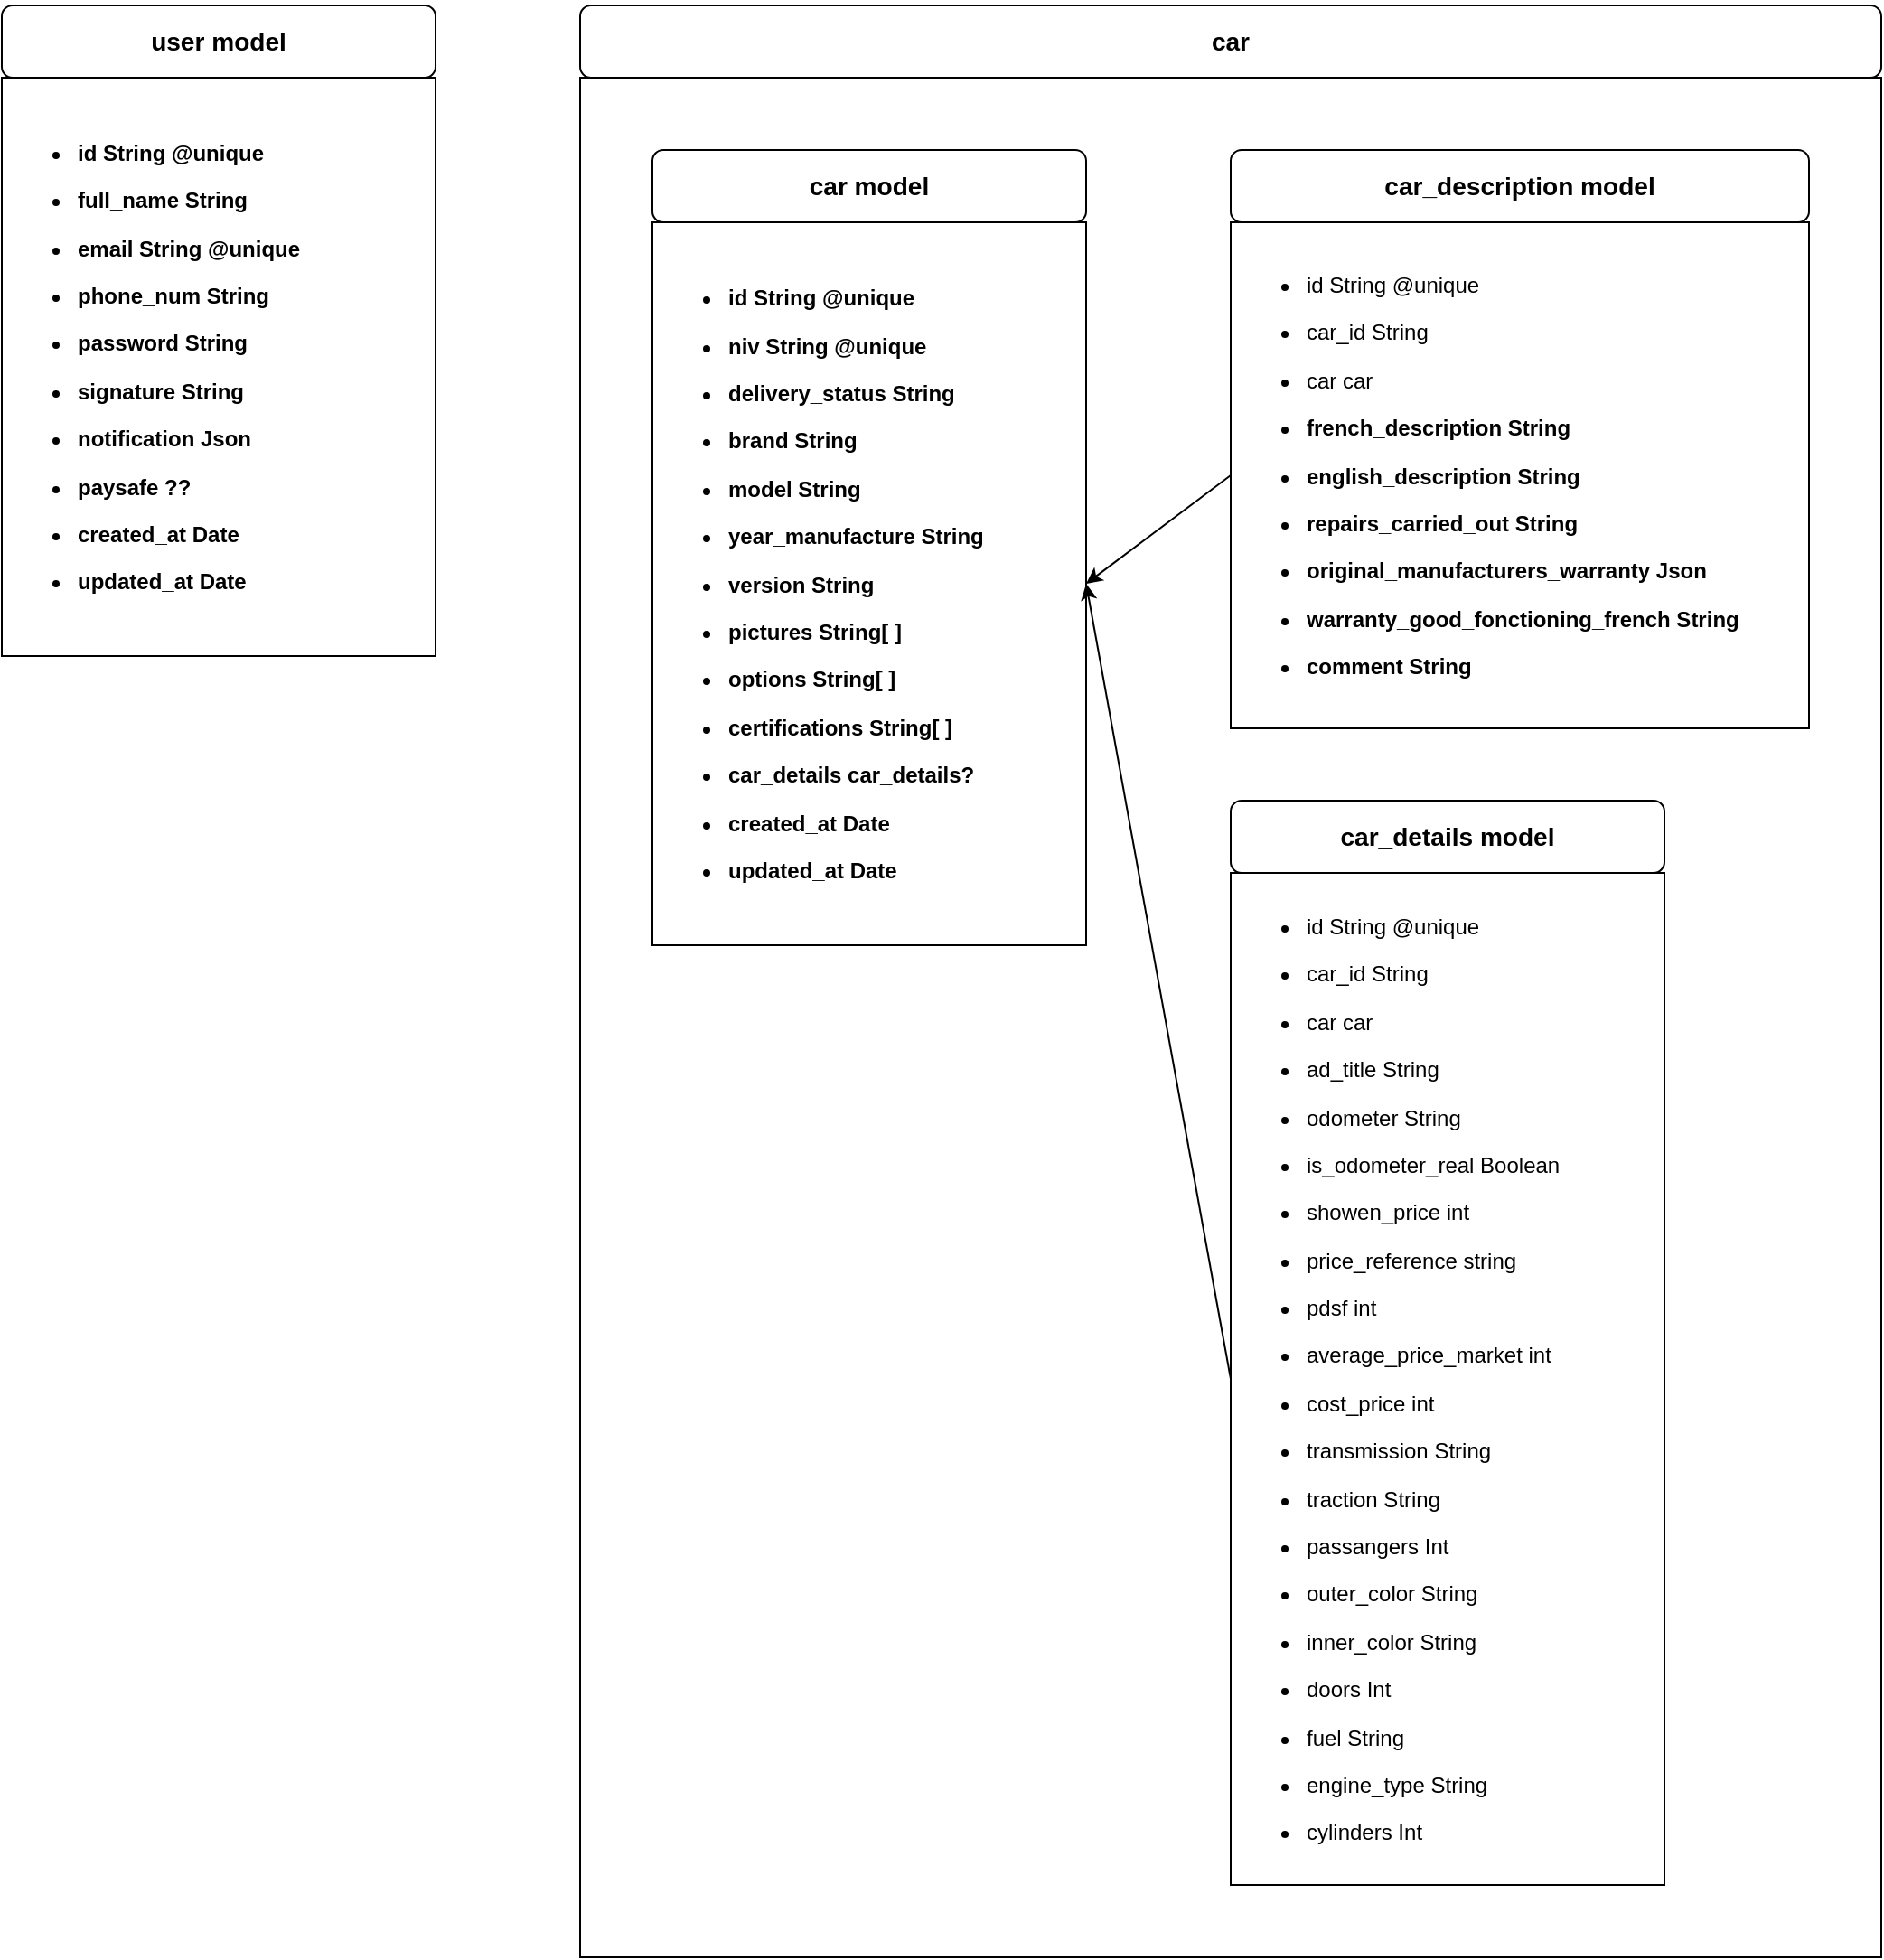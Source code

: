 <mxfile version="24.8.4">
  <diagram name="garantie WIM" id="I1-BKpGgBZhrRX93OD_R">
    <mxGraphModel dx="2880" dy="2286" grid="1" gridSize="10" guides="1" tooltips="1" connect="1" arrows="1" fold="1" page="1" pageScale="1" pageWidth="850" pageHeight="1100" math="0" shadow="0">
      <root>
        <mxCell id="0" />
        <mxCell id="1" parent="0" />
        <mxCell id="3KdDPt9_6udBDojBiGqd-26" value="" style="rounded=0;whiteSpace=wrap;html=1;" vertex="1" parent="1">
          <mxGeometry x="760" y="40" width="720" height="1040" as="geometry" />
        </mxCell>
        <mxCell id="3KdDPt9_6udBDojBiGqd-4" value="&lt;h4&gt;&lt;/h4&gt;&lt;h2&gt;&lt;/h2&gt;&lt;h4&gt;&lt;/h4&gt;&lt;h4&gt;&lt;/h4&gt;&lt;h5&gt;&lt;/h5&gt;&lt;h3&gt;&lt;/h3&gt;&lt;h4&gt;&lt;ul&gt;&lt;li&gt;id String @unique&lt;/li&gt;&lt;/ul&gt;&lt;ul&gt;&lt;li&gt;full_name String&lt;/li&gt;&lt;/ul&gt;&lt;ul&gt;&lt;li&gt;email String @unique&lt;/li&gt;&lt;/ul&gt;&lt;ul&gt;&lt;li&gt;phone_num String&lt;/li&gt;&lt;/ul&gt;&lt;ul&gt;&lt;li&gt;password String&lt;/li&gt;&lt;/ul&gt;&lt;ul&gt;&lt;li&gt;signature String&lt;/li&gt;&lt;/ul&gt;&lt;ul&gt;&lt;li&gt;notification Json&lt;/li&gt;&lt;/ul&gt;&lt;ul&gt;&lt;li&gt;paysafe ??&lt;/li&gt;&lt;/ul&gt;&lt;ul&gt;&lt;li&gt;created_at Date&lt;/li&gt;&lt;/ul&gt;&lt;ul&gt;&lt;li&gt;updated_at Date&lt;/li&gt;&lt;/ul&gt;&lt;/h4&gt;" style="rounded=0;whiteSpace=wrap;html=1;align=left;" vertex="1" parent="1">
          <mxGeometry x="440" y="40" width="240" height="320" as="geometry" />
        </mxCell>
        <mxCell id="3KdDPt9_6udBDojBiGqd-5" value="&lt;h3&gt;user model&lt;/h3&gt;" style="rounded=1;whiteSpace=wrap;html=1;" vertex="1" parent="1">
          <mxGeometry x="440" width="240" height="40" as="geometry" />
        </mxCell>
        <mxCell id="3KdDPt9_6udBDojBiGqd-18" value="&lt;h4&gt;&lt;/h4&gt;&lt;h2&gt;&lt;/h2&gt;&lt;h4&gt;&lt;/h4&gt;&lt;h4&gt;&lt;/h4&gt;&lt;h5&gt;&lt;/h5&gt;&lt;h3&gt;&lt;/h3&gt;&lt;h4&gt;&lt;/h4&gt;&lt;h4&gt;&lt;/h4&gt;&lt;h4&gt;&lt;/h4&gt;&lt;h4&gt;&lt;ul&gt;&lt;li&gt;id String @unique&lt;/li&gt;&lt;/ul&gt;&lt;ul&gt;&lt;li&gt;niv String @unique&lt;/li&gt;&lt;/ul&gt;&lt;ul&gt;&lt;li&gt;delivery_status String&lt;/li&gt;&lt;/ul&gt;&lt;ul&gt;&lt;li&gt;brand String&lt;/li&gt;&lt;/ul&gt;&lt;ul&gt;&lt;li&gt;model String&lt;/li&gt;&lt;/ul&gt;&lt;ul&gt;&lt;li&gt;year_manufacture String&lt;/li&gt;&lt;/ul&gt;&lt;ul&gt;&lt;li&gt;version String&lt;/li&gt;&lt;/ul&gt;&lt;ul&gt;&lt;li&gt;pictures String[ ]&lt;/li&gt;&lt;/ul&gt;&lt;ul&gt;&lt;li&gt;options String[ ]&lt;/li&gt;&lt;/ul&gt;&lt;ul&gt;&lt;li&gt;certifications String[ ]&lt;/li&gt;&lt;/ul&gt;&lt;ul&gt;&lt;li&gt;car_details car_details?&lt;/li&gt;&lt;/ul&gt;&lt;ul&gt;&lt;li&gt;created_at Date&lt;/li&gt;&lt;/ul&gt;&lt;ul&gt;&lt;li&gt;updated_at Date&lt;/li&gt;&lt;/ul&gt;&lt;/h4&gt;" style="rounded=0;whiteSpace=wrap;html=1;align=left;" vertex="1" parent="1">
          <mxGeometry x="800" y="120" width="240" height="400" as="geometry" />
        </mxCell>
        <mxCell id="3KdDPt9_6udBDojBiGqd-19" value="&lt;h3&gt;car model&lt;/h3&gt;" style="rounded=1;whiteSpace=wrap;html=1;" vertex="1" parent="1">
          <mxGeometry x="800" y="80" width="240" height="40" as="geometry" />
        </mxCell>
        <mxCell id="3KdDPt9_6udBDojBiGqd-20" value="&lt;h4&gt;&lt;/h4&gt;&lt;h2&gt;&lt;/h2&gt;&lt;h4&gt;&lt;/h4&gt;&lt;h4&gt;&lt;/h4&gt;&lt;h5&gt;&lt;/h5&gt;&lt;h3&gt;&lt;/h3&gt;&lt;h4&gt;&lt;/h4&gt;&lt;h4&gt;&lt;/h4&gt;&lt;h4&gt;&lt;ul&gt;&lt;li&gt;&lt;span style=&quot;background-color: initial; font-weight: normal;&quot;&gt;id String @unique&lt;/span&gt;&lt;/li&gt;&lt;/ul&gt;&lt;ul&gt;&lt;li&gt;&lt;span style=&quot;background-color: initial; font-weight: normal;&quot;&gt;car_id String&lt;/span&gt;&lt;/li&gt;&lt;/ul&gt;&lt;ul&gt;&lt;li&gt;&lt;span style=&quot;background-color: initial; font-weight: normal;&quot;&gt;car car&lt;/span&gt;&lt;/li&gt;&lt;/ul&gt;&lt;ul&gt;&lt;li&gt;&lt;span style=&quot;background-color: initial; font-weight: normal;&quot;&gt;ad_title String&lt;/span&gt;&lt;/li&gt;&lt;/ul&gt;&lt;ul&gt;&lt;li&gt;&lt;span style=&quot;background-color: initial; font-weight: normal;&quot;&gt;odometer String&lt;/span&gt;&lt;/li&gt;&lt;/ul&gt;&lt;ul&gt;&lt;li&gt;&lt;span style=&quot;background-color: initial; font-weight: normal;&quot;&gt;is_odometer_real Boolean&lt;/span&gt;&lt;/li&gt;&lt;/ul&gt;&lt;ul&gt;&lt;li&gt;&lt;span style=&quot;background-color: initial; font-weight: normal;&quot;&gt;showen_price int&lt;/span&gt;&lt;/li&gt;&lt;/ul&gt;&lt;ul&gt;&lt;li&gt;&lt;span style=&quot;background-color: initial; font-weight: normal;&quot;&gt;price_reference string&lt;/span&gt;&lt;/li&gt;&lt;/ul&gt;&lt;ul&gt;&lt;li&gt;&lt;span style=&quot;background-color: initial; font-weight: normal;&quot;&gt;pdsf int&lt;/span&gt;&lt;/li&gt;&lt;/ul&gt;&lt;ul&gt;&lt;li&gt;&lt;span style=&quot;background-color: initial; font-weight: normal;&quot;&gt;average_price_market int&lt;/span&gt;&lt;/li&gt;&lt;/ul&gt;&lt;ul&gt;&lt;li&gt;&lt;span style=&quot;background-color: initial; font-weight: normal;&quot;&gt;cost_price int&lt;/span&gt;&lt;/li&gt;&lt;/ul&gt;&lt;ul&gt;&lt;li&gt;&lt;span style=&quot;background-color: initial; font-weight: normal;&quot;&gt;transmission String&lt;/span&gt;&lt;/li&gt;&lt;/ul&gt;&lt;ul&gt;&lt;li&gt;&lt;span style=&quot;background-color: initial; font-weight: normal;&quot;&gt;traction String&lt;/span&gt;&lt;/li&gt;&lt;/ul&gt;&lt;ul&gt;&lt;li&gt;&lt;span style=&quot;background-color: initial; font-weight: normal;&quot;&gt;passangers Int&lt;/span&gt;&lt;/li&gt;&lt;/ul&gt;&lt;ul&gt;&lt;li&gt;&lt;span style=&quot;background-color: initial; font-weight: normal;&quot;&gt;outer_color String&lt;/span&gt;&lt;/li&gt;&lt;/ul&gt;&lt;ul&gt;&lt;li&gt;&lt;span style=&quot;background-color: initial; font-weight: normal;&quot;&gt;inner_color String&lt;/span&gt;&lt;/li&gt;&lt;/ul&gt;&lt;ul&gt;&lt;li&gt;&lt;span style=&quot;background-color: initial; font-weight: normal;&quot;&gt;doors Int&lt;/span&gt;&lt;/li&gt;&lt;/ul&gt;&lt;ul&gt;&lt;li&gt;&lt;span style=&quot;background-color: initial; font-weight: normal;&quot;&gt;fuel String&lt;/span&gt;&lt;/li&gt;&lt;/ul&gt;&lt;ul&gt;&lt;li&gt;&lt;span style=&quot;background-color: initial; font-weight: normal;&quot;&gt;engine_type String&lt;/span&gt;&lt;/li&gt;&lt;/ul&gt;&lt;ul&gt;&lt;li&gt;&lt;span style=&quot;background-color: initial; font-weight: normal;&quot;&gt;cylinders Int&lt;/span&gt;&lt;/li&gt;&lt;/ul&gt;&lt;/h4&gt;" style="rounded=0;whiteSpace=wrap;html=1;align=left;" vertex="1" parent="1">
          <mxGeometry x="1120" y="480" width="240" height="560" as="geometry" />
        </mxCell>
        <mxCell id="3KdDPt9_6udBDojBiGqd-21" value="&lt;h3&gt;car_details model&lt;/h3&gt;" style="rounded=1;whiteSpace=wrap;html=1;" vertex="1" parent="1">
          <mxGeometry x="1120" y="440" width="240" height="40" as="geometry" />
        </mxCell>
        <mxCell id="3KdDPt9_6udBDojBiGqd-22" value="&lt;h4&gt;&lt;/h4&gt;&lt;h2&gt;&lt;/h2&gt;&lt;h4&gt;&lt;/h4&gt;&lt;h4&gt;&lt;/h4&gt;&lt;h5&gt;&lt;/h5&gt;&lt;h3&gt;&lt;/h3&gt;&lt;h4&gt;&lt;/h4&gt;&lt;h4&gt;&lt;/h4&gt;&lt;h4&gt;&lt;/h4&gt;&lt;h4&gt;&lt;/h4&gt;&lt;h4&gt;&lt;ul&gt;&lt;li&gt;&lt;span style=&quot;background-color: initial; font-weight: normal;&quot;&gt;id String @unique&lt;/span&gt;&lt;/li&gt;&lt;/ul&gt;&lt;ul&gt;&lt;li&gt;&lt;span style=&quot;background-color: initial; font-weight: normal;&quot;&gt;car_id String&lt;/span&gt;&lt;/li&gt;&lt;/ul&gt;&lt;ul&gt;&lt;li&gt;&lt;span style=&quot;background-color: initial; font-weight: normal;&quot;&gt;car car&lt;/span&gt;&lt;/li&gt;&lt;/ul&gt;&lt;ul&gt;&lt;li&gt;french_description String&lt;/li&gt;&lt;/ul&gt;&lt;ul&gt;&lt;li&gt;english_description String&lt;/li&gt;&lt;/ul&gt;&lt;ul&gt;&lt;li&gt;repairs_carried_out String&lt;/li&gt;&lt;/ul&gt;&lt;ul&gt;&lt;li&gt;original_manufacturers_warranty Json&lt;/li&gt;&lt;/ul&gt;&lt;ul&gt;&lt;li&gt;warranty_good_fonctioning_french String&lt;/li&gt;&lt;/ul&gt;&lt;ul&gt;&lt;li&gt;comment String&lt;/li&gt;&lt;/ul&gt;&lt;/h4&gt;" style="rounded=0;whiteSpace=wrap;html=1;align=left;" vertex="1" parent="1">
          <mxGeometry x="1120" y="120" width="320" height="280" as="geometry" />
        </mxCell>
        <mxCell id="3KdDPt9_6udBDojBiGqd-23" value="&lt;h3&gt;car_description model&lt;/h3&gt;" style="rounded=1;whiteSpace=wrap;html=1;" vertex="1" parent="1">
          <mxGeometry x="1120" y="80" width="320" height="40" as="geometry" />
        </mxCell>
        <mxCell id="3KdDPt9_6udBDojBiGqd-24" value="" style="endArrow=classic;html=1;rounded=0;entryX=1;entryY=0.5;entryDx=0;entryDy=0;exitX=0;exitY=0.5;exitDx=0;exitDy=0;" edge="1" parent="1" source="3KdDPt9_6udBDojBiGqd-22" target="3KdDPt9_6udBDojBiGqd-18">
          <mxGeometry width="50" height="50" relative="1" as="geometry">
            <mxPoint x="1060" y="240" as="sourcePoint" />
            <mxPoint x="1110" y="190" as="targetPoint" />
          </mxGeometry>
        </mxCell>
        <mxCell id="3KdDPt9_6udBDojBiGqd-25" value="" style="endArrow=classic;html=1;rounded=0;exitX=0;exitY=0.5;exitDx=0;exitDy=0;entryX=1;entryY=0.5;entryDx=0;entryDy=0;" edge="1" parent="1" source="3KdDPt9_6udBDojBiGqd-20" target="3KdDPt9_6udBDojBiGqd-18">
          <mxGeometry width="50" height="50" relative="1" as="geometry">
            <mxPoint x="1050" y="560" as="sourcePoint" />
            <mxPoint x="1100" y="510" as="targetPoint" />
          </mxGeometry>
        </mxCell>
        <mxCell id="3KdDPt9_6udBDojBiGqd-27" value="&lt;h3&gt;car&lt;/h3&gt;" style="rounded=1;whiteSpace=wrap;html=1;" vertex="1" parent="1">
          <mxGeometry x="760" width="720" height="40" as="geometry" />
        </mxCell>
      </root>
    </mxGraphModel>
  </diagram>
</mxfile>
